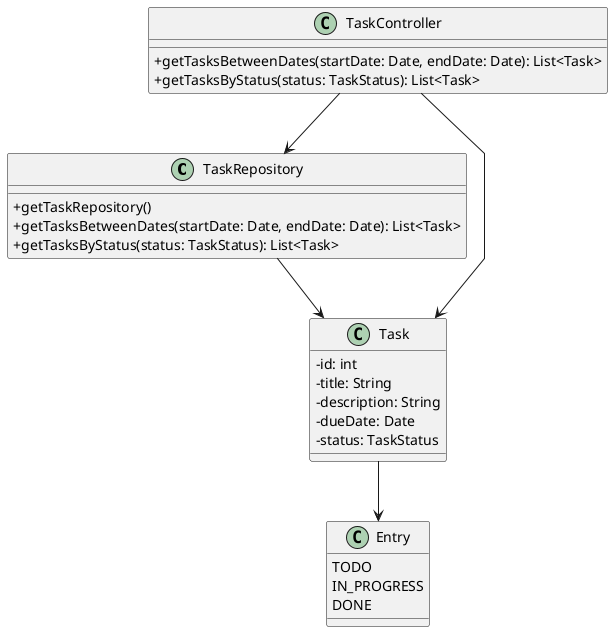 @startuml
'skinparam monochrome true
skinparam packageStyle rectangle
skinparam shadowing false
skinparam linetype polyline

skinparam classAttributeIconSize 0

'left to right direction

class TaskRepository {
    +getTaskRepository()
    +getTasksBetweenDates(startDate: Date, endDate: Date): List<Task>
    +getTasksByStatus(status: TaskStatus): List<Task>
}

class TaskController {
    +getTasksBetweenDates(startDate: Date, endDate: Date): List<Task>
    +getTasksByStatus(status: TaskStatus): List<Task>
}

class Task {
    -id: int
    -title: String
    -description: String
    -dueDate: Date
    -status: TaskStatus
}

class Entry {
    TODO
    IN_PROGRESS
    DONE
}

TaskRepository --> Task
TaskController --> TaskRepository
TaskController --> Task
Task --> Entry
@enduml
